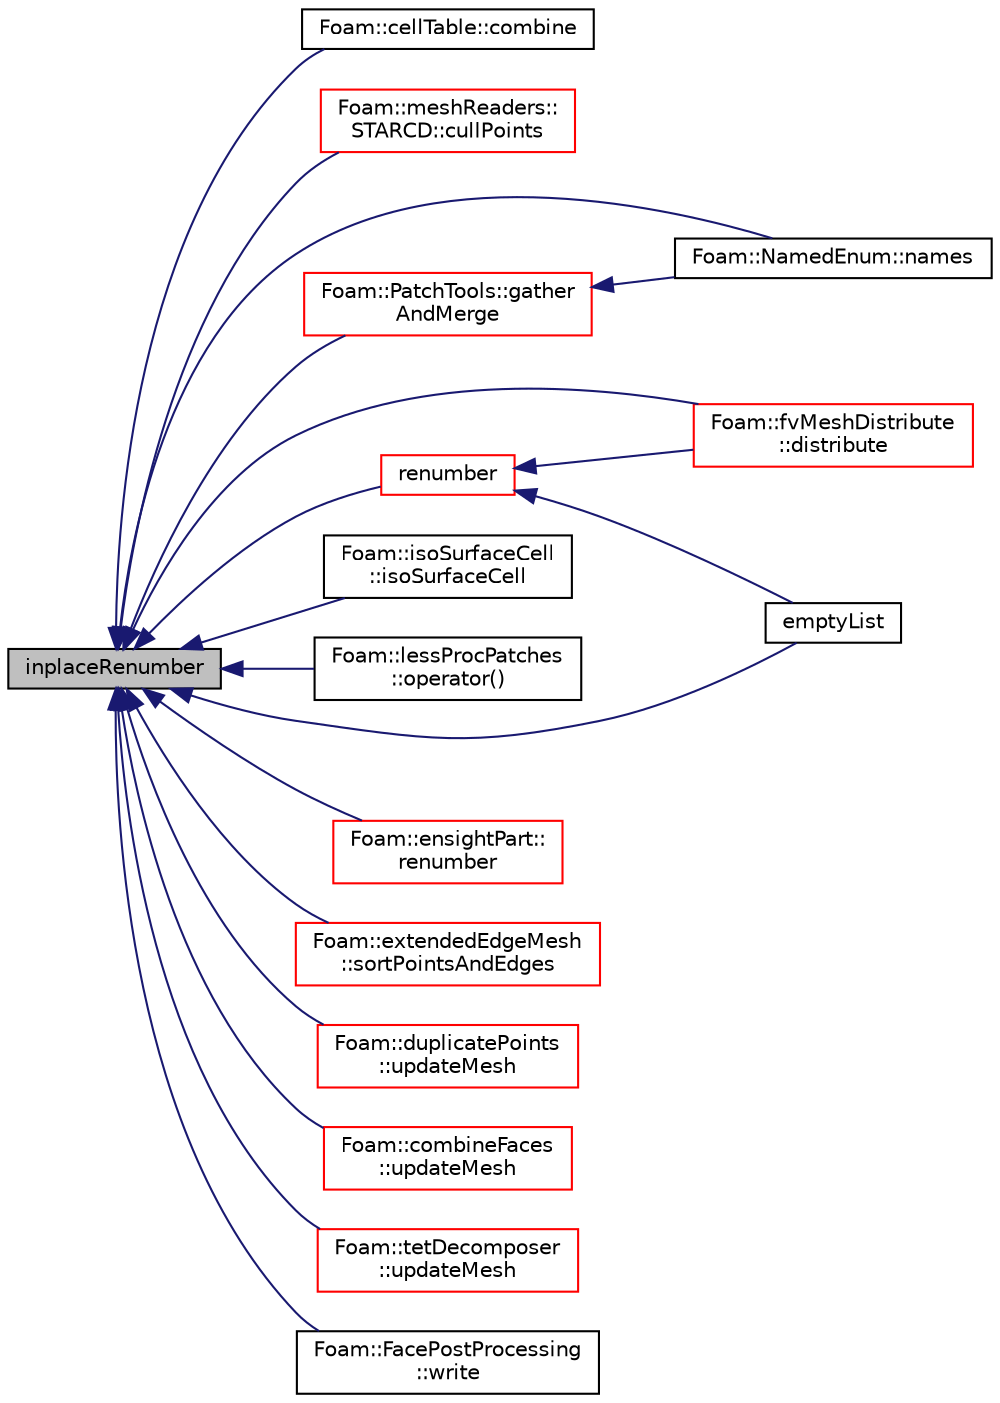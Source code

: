 digraph "inplaceRenumber"
{
  bgcolor="transparent";
  edge [fontname="Helvetica",fontsize="10",labelfontname="Helvetica",labelfontsize="10"];
  node [fontname="Helvetica",fontsize="10",shape=record];
  rankdir="LR";
  Node1 [label="inplaceRenumber",height=0.2,width=0.4,color="black", fillcolor="grey75", style="filled", fontcolor="black"];
  Node1 -> Node2 [dir="back",color="midnightblue",fontsize="10",style="solid",fontname="Helvetica"];
  Node2 [label="Foam::cellTable::combine",height=0.2,width=0.4,color="black",URL="$a00235.html#a8f772dc348dc8f16911640a1c4157cb2",tooltip="Combine tableIds together. "];
  Node1 -> Node3 [dir="back",color="midnightblue",fontsize="10",style="solid",fontname="Helvetica"];
  Node3 [label="Foam::meshReaders::\lSTARCD::cullPoints",height=0.2,width=0.4,color="red",URL="$a02519.html#a9cf5a7beabb5d847accad5ac5db12d89",tooltip="Remove unused points. "];
  Node1 -> Node4 [dir="back",color="midnightblue",fontsize="10",style="solid",fontname="Helvetica"];
  Node4 [label="Foam::fvMeshDistribute\l::distribute",height=0.2,width=0.4,color="red",URL="$a00894.html#acb11a389cf765470aea69d37a526cf1f",tooltip="Send cells to neighbours according to distribution. "];
  Node1 -> Node5 [dir="back",color="midnightblue",fontsize="10",style="solid",fontname="Helvetica"];
  Node5 [label="emptyList",height=0.2,width=0.4,color="black",URL="$a10936.html#aac3dd6ff6f51f3841ba88a3adb29e073",tooltip="Return reference to zero-sized list. Compare to List::null() which returns. "];
  Node1 -> Node6 [dir="back",color="midnightblue",fontsize="10",style="solid",fontname="Helvetica"];
  Node6 [label="Foam::PatchTools::gather\lAndMerge",height=0.2,width=0.4,color="red",URL="$a01858.html#a5bb23f3c6784eb0278a73cd0297be66a",tooltip="Gather points and faces onto master and merge into single patch. "];
  Node6 -> Node7 [dir="back",color="midnightblue",fontsize="10",style="solid",fontname="Helvetica"];
  Node7 [label="Foam::NamedEnum::names",height=0.2,width=0.4,color="black",URL="$a01609.html#a7350da3a0edd92cd11e6c479c9967dc8"];
  Node1 -> Node8 [dir="back",color="midnightblue",fontsize="10",style="solid",fontname="Helvetica"];
  Node8 [label="Foam::isoSurfaceCell\l::isoSurfaceCell",height=0.2,width=0.4,color="black",URL="$a01216.html#a493a4ed208fd259e349c3f01290ccccc",tooltip="Construct from dictionary. "];
  Node1 -> Node7 [dir="back",color="midnightblue",fontsize="10",style="solid",fontname="Helvetica"];
  Node1 -> Node9 [dir="back",color="midnightblue",fontsize="10",style="solid",fontname="Helvetica"];
  Node9 [label="Foam::lessProcPatches\l::operator()",height=0.2,width=0.4,color="black",URL="$a01339.html#a49202d8cfd6e19f3d43c028252050ed7"];
  Node1 -> Node10 [dir="back",color="midnightblue",fontsize="10",style="solid",fontname="Helvetica"];
  Node10 [label="renumber",height=0.2,width=0.4,color="red",URL="$a10936.html#a495791c4d9e97a9fb63adc1124e336dd",tooltip="Renumber the values (not the indices) of a list. "];
  Node10 -> Node4 [dir="back",color="midnightblue",fontsize="10",style="solid",fontname="Helvetica"];
  Node10 -> Node5 [dir="back",color="midnightblue",fontsize="10",style="solid",fontname="Helvetica"];
  Node1 -> Node11 [dir="back",color="midnightblue",fontsize="10",style="solid",fontname="Helvetica"];
  Node11 [label="Foam::ensightPart::\lrenumber",height=0.2,width=0.4,color="red",URL="$a00658.html#a62eac707d87891019fda9569c2682cf9",tooltip="Renumber elements. "];
  Node1 -> Node12 [dir="back",color="midnightblue",fontsize="10",style="solid",fontname="Helvetica"];
  Node12 [label="Foam::extendedEdgeMesh\l::sortPointsAndEdges",height=0.2,width=0.4,color="red",URL="$a00711.html#a35042787bb1f37f3e2695d3b48e313b0"];
  Node1 -> Node13 [dir="back",color="midnightblue",fontsize="10",style="solid",fontname="Helvetica"];
  Node13 [label="Foam::duplicatePoints\l::updateMesh",height=0.2,width=0.4,color="red",URL="$a00603.html#ad57565956fd4064299f4bd3c4eebb1d4",tooltip="Force recalculation of locally stored data on topological change. "];
  Node1 -> Node14 [dir="back",color="midnightblue",fontsize="10",style="solid",fontname="Helvetica"];
  Node14 [label="Foam::combineFaces\l::updateMesh",height=0.2,width=0.4,color="red",URL="$a00316.html#ad57565956fd4064299f4bd3c4eebb1d4",tooltip="Force recalculation of locally stored data on topological change. "];
  Node1 -> Node15 [dir="back",color="midnightblue",fontsize="10",style="solid",fontname="Helvetica"];
  Node15 [label="Foam::tetDecomposer\l::updateMesh",height=0.2,width=0.4,color="red",URL="$a02659.html#ad57565956fd4064299f4bd3c4eebb1d4",tooltip="Force recalculation of locally stored data on topological change. "];
  Node1 -> Node16 [dir="back",color="midnightblue",fontsize="10",style="solid",fontname="Helvetica"];
  Node16 [label="Foam::FacePostProcessing\l::write",height=0.2,width=0.4,color="black",URL="$a00743.html#aac759501cf6c7895a70eecbef0226ae1",tooltip="Write post-processing info. "];
}
